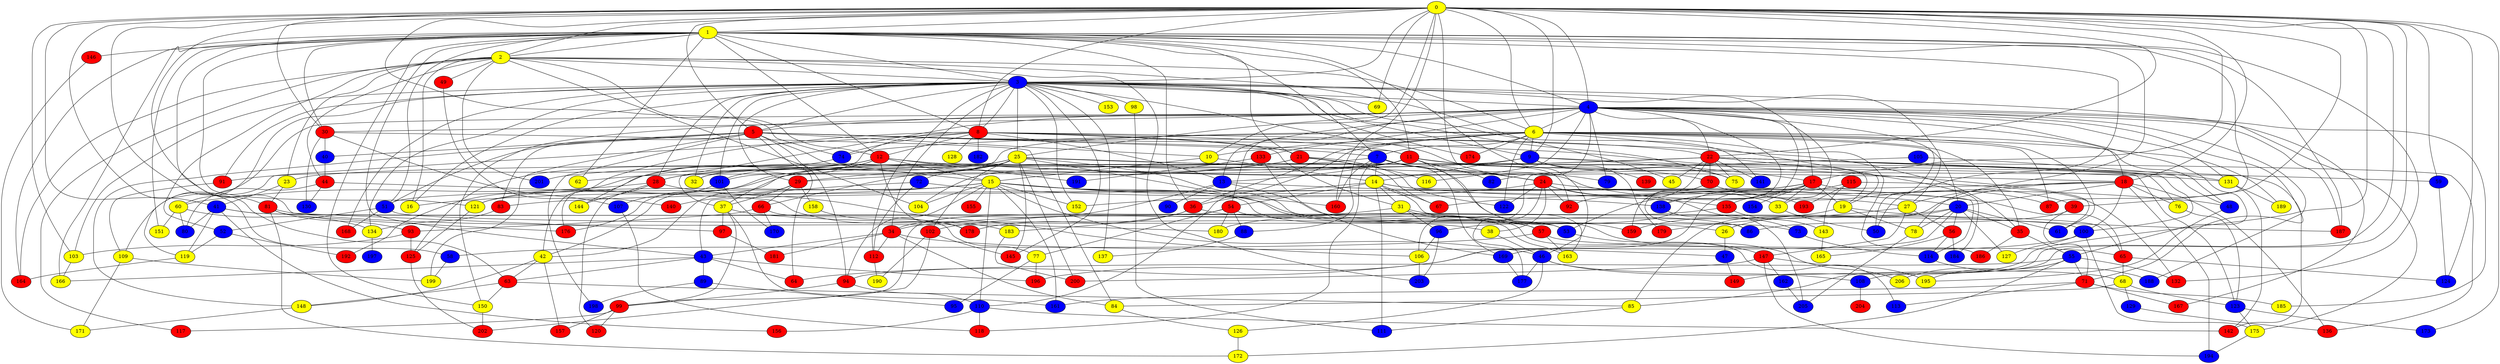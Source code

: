 graph {
0 [style = filled fillcolor = yellow];
1 [style = filled fillcolor = yellow];
2 [style = filled fillcolor = yellow];
3 [style = filled fillcolor = blue];
4 [style = filled fillcolor = blue];
5 [style = filled fillcolor = red];
6 [style = filled fillcolor = yellow];
7 [style = filled fillcolor = blue];
8 [style = filled fillcolor = red];
9 [style = filled fillcolor = blue];
10 [style = filled fillcolor = yellow];
11 [style = filled fillcolor = red];
12 [style = filled fillcolor = red];
13 [style = filled fillcolor = blue];
14 [style = filled fillcolor = yellow];
15 [style = filled fillcolor = yellow];
16 [style = filled fillcolor = yellow];
17 [style = filled fillcolor = red];
18 [style = filled fillcolor = red];
19 [style = filled fillcolor = yellow];
20 [style = filled fillcolor = blue];
21 [style = filled fillcolor = red];
22 [style = filled fillcolor = red];
23 [style = filled fillcolor = yellow];
24 [style = filled fillcolor = red];
25 [style = filled fillcolor = yellow];
26 [style = filled fillcolor = yellow];
27 [style = filled fillcolor = yellow];
28 [style = filled fillcolor = red];
29 [style = filled fillcolor = red];
30 [style = filled fillcolor = red];
31 [style = filled fillcolor = yellow];
32 [style = filled fillcolor = yellow];
33 [style = filled fillcolor = yellow];
34 [style = filled fillcolor = red];
35 [style = filled fillcolor = red];
36 [style = filled fillcolor = red];
37 [style = filled fillcolor = yellow];
38 [style = filled fillcolor = yellow];
39 [style = filled fillcolor = red];
40 [style = filled fillcolor = blue];
41 [style = filled fillcolor = blue];
42 [style = filled fillcolor = yellow];
43 [style = filled fillcolor = blue];
44 [style = filled fillcolor = red];
45 [style = filled fillcolor = yellow];
46 [style = filled fillcolor = blue];
47 [style = filled fillcolor = blue];
48 [style = filled fillcolor = blue];
49 [style = filled fillcolor = red];
50 [style = filled fillcolor = blue];
51 [style = filled fillcolor = blue];
52 [style = filled fillcolor = blue];
53 [style = filled fillcolor = blue];
54 [style = filled fillcolor = red];
55 [style = filled fillcolor = blue];
56 [style = filled fillcolor = red];
57 [style = filled fillcolor = red];
58 [style = filled fillcolor = blue];
59 [style = filled fillcolor = blue];
60 [style = filled fillcolor = yellow];
61 [style = filled fillcolor = blue];
62 [style = filled fillcolor = yellow];
63 [style = filled fillcolor = red];
64 [style = filled fillcolor = red];
65 [style = filled fillcolor = red];
66 [style = filled fillcolor = red];
67 [style = filled fillcolor = red];
68 [style = filled fillcolor = yellow];
69 [style = filled fillcolor = yellow];
70 [style = filled fillcolor = red];
71 [style = filled fillcolor = red];
72 [style = filled fillcolor = blue];
73 [style = filled fillcolor = blue];
74 [style = filled fillcolor = blue];
75 [style = filled fillcolor = yellow];
76 [style = filled fillcolor = yellow];
77 [style = filled fillcolor = yellow];
78 [style = filled fillcolor = yellow];
79 [style = filled fillcolor = blue];
80 [style = filled fillcolor = blue];
81 [style = filled fillcolor = red];
82 [style = filled fillcolor = blue];
83 [style = filled fillcolor = red];
84 [style = filled fillcolor = yellow];
85 [style = filled fillcolor = yellow];
86 [style = filled fillcolor = blue];
87 [style = filled fillcolor = red];
88 [style = filled fillcolor = blue];
89 [style = filled fillcolor = blue];
90 [style = filled fillcolor = blue];
91 [style = filled fillcolor = red];
92 [style = filled fillcolor = red];
93 [style = filled fillcolor = red];
94 [style = filled fillcolor = red];
95 [style = filled fillcolor = blue];
96 [style = filled fillcolor = blue];
97 [style = filled fillcolor = red];
98 [style = filled fillcolor = yellow];
99 [style = filled fillcolor = red];
100 [style = filled fillcolor = blue];
101 [style = filled fillcolor = blue];
102 [style = filled fillcolor = red];
103 [style = filled fillcolor = yellow];
104 [style = filled fillcolor = yellow];
105 [style = filled fillcolor = blue];
106 [style = filled fillcolor = yellow];
107 [style = filled fillcolor = blue];
108 [style = filled fillcolor = blue];
109 [style = filled fillcolor = yellow];
110 [style = filled fillcolor = blue];
111 [style = filled fillcolor = blue];
112 [style = filled fillcolor = red];
113 [style = filled fillcolor = blue];
114 [style = filled fillcolor = blue];
115 [style = filled fillcolor = red];
116 [style = filled fillcolor = yellow];
117 [style = filled fillcolor = red];
118 [style = filled fillcolor = red];
119 [style = filled fillcolor = yellow];
120 [style = filled fillcolor = red];
121 [style = filled fillcolor = yellow];
122 [style = filled fillcolor = blue];
123 [style = filled fillcolor = blue];
124 [style = filled fillcolor = blue];
125 [style = filled fillcolor = red];
126 [style = filled fillcolor = yellow];
127 [style = filled fillcolor = yellow];
128 [style = filled fillcolor = yellow];
129 [style = filled fillcolor = blue];
130 [style = filled fillcolor = blue];
131 [style = filled fillcolor = yellow];
132 [style = filled fillcolor = red];
133 [style = filled fillcolor = red];
134 [style = filled fillcolor = yellow];
135 [style = filled fillcolor = red];
136 [style = filled fillcolor = red];
137 [style = filled fillcolor = yellow];
138 [style = filled fillcolor = blue];
139 [style = filled fillcolor = red];
140 [style = filled fillcolor = red];
141 [style = filled fillcolor = blue];
142 [style = filled fillcolor = red];
143 [style = filled fillcolor = yellow];
144 [style = filled fillcolor = yellow];
145 [style = filled fillcolor = red];
146 [style = filled fillcolor = red];
147 [style = filled fillcolor = red];
148 [style = filled fillcolor = yellow];
149 [style = filled fillcolor = red];
150 [style = filled fillcolor = yellow];
151 [style = filled fillcolor = yellow];
152 [style = filled fillcolor = yellow];
153 [style = filled fillcolor = yellow];
154 [style = filled fillcolor = blue];
155 [style = filled fillcolor = red];
156 [style = filled fillcolor = red];
157 [style = filled fillcolor = red];
158 [style = filled fillcolor = yellow];
159 [style = filled fillcolor = red];
160 [style = filled fillcolor = red];
161 [style = filled fillcolor = blue];
162 [style = filled fillcolor = blue];
163 [style = filled fillcolor = yellow];
164 [style = filled fillcolor = red];
165 [style = filled fillcolor = yellow];
166 [style = filled fillcolor = yellow];
167 [style = filled fillcolor = red];
168 [style = filled fillcolor = red];
169 [style = filled fillcolor = blue];
170 [style = filled fillcolor = blue];
171 [style = filled fillcolor = yellow];
172 [style = filled fillcolor = yellow];
173 [style = filled fillcolor = blue];
174 [style = filled fillcolor = red];
175 [style = filled fillcolor = yellow];
176 [style = filled fillcolor = red];
177 [style = filled fillcolor = blue];
178 [style = filled fillcolor = red];
179 [style = filled fillcolor = red];
180 [style = filled fillcolor = yellow];
181 [style = filled fillcolor = red];
182 [style = filled fillcolor = blue];
183 [style = filled fillcolor = yellow];
184 [style = filled fillcolor = blue];
185 [style = filled fillcolor = yellow];
186 [style = filled fillcolor = red];
187 [style = filled fillcolor = red];
188 [style = filled fillcolor = blue];
189 [style = filled fillcolor = yellow];
190 [style = filled fillcolor = yellow];
191 [style = filled fillcolor = blue];
192 [style = filled fillcolor = red];
193 [style = filled fillcolor = red];
194 [style = filled fillcolor = blue];
195 [style = filled fillcolor = yellow];
196 [style = filled fillcolor = red];
197 [style = filled fillcolor = blue];
198 [style = filled fillcolor = blue];
199 [style = filled fillcolor = yellow];
200 [style = filled fillcolor = red];
201 [style = filled fillcolor = blue];
202 [style = filled fillcolor = red];
203 [style = filled fillcolor = blue];
204 [style = filled fillcolor = red];
205 [style = filled fillcolor = blue];
206 [style = filled fillcolor = yellow];
0 -- 4;
0 -- 3;
0 -- 2;
0 -- 1;
0 -- 5;
0 -- 6;
0 -- 8;
0 -- 9;
0 -- 10;
0 -- 17;
0 -- 18;
0 -- 22;
0 -- 24;
0 -- 30;
0 -- 39;
0 -- 41;
0 -- 58;
0 -- 59;
0 -- 63;
0 -- 69;
0 -- 74;
0 -- 85;
0 -- 97;
0 -- 103;
0 -- 108;
0 -- 124;
0 -- 149;
0 -- 160;
0 -- 173;
1 -- 2;
1 -- 3;
1 -- 4;
1 -- 7;
1 -- 8;
1 -- 11;
1 -- 12;
1 -- 21;
1 -- 30;
1 -- 36;
1 -- 43;
1 -- 46;
1 -- 50;
1 -- 51;
1 -- 62;
1 -- 78;
1 -- 81;
1 -- 87;
1 -- 121;
1 -- 132;
1 -- 146;
1 -- 150;
1 -- 151;
1 -- 164;
1 -- 166;
1 -- 187;
2 -- 3;
2 -- 6;
2 -- 12;
2 -- 16;
2 -- 23;
2 -- 44;
2 -- 45;
2 -- 49;
2 -- 52;
2 -- 104;
2 -- 117;
2 -- 164;
2 -- 201;
2 -- 203;
3 -- 4;
3 -- 5;
3 -- 8;
3 -- 9;
3 -- 16;
3 -- 17;
3 -- 25;
3 -- 27;
3 -- 28;
3 -- 29;
3 -- 32;
3 -- 34;
3 -- 60;
3 -- 69;
3 -- 75;
3 -- 91;
3 -- 92;
3 -- 98;
3 -- 101;
3 -- 103;
3 -- 112;
3 -- 134;
3 -- 137;
3 -- 141;
3 -- 145;
3 -- 152;
3 -- 153;
3 -- 167;
3 -- 168;
3 -- 174;
4 -- 5;
4 -- 6;
4 -- 13;
4 -- 18;
4 -- 22;
4 -- 25;
4 -- 30;
4 -- 33;
4 -- 37;
4 -- 50;
4 -- 53;
4 -- 54;
4 -- 55;
4 -- 71;
4 -- 79;
4 -- 82;
4 -- 116;
4 -- 119;
4 -- 131;
4 -- 133;
4 -- 138;
4 -- 150;
4 -- 175;
4 -- 185;
4 -- 187;
4 -- 188;
5 -- 7;
5 -- 10;
5 -- 11;
5 -- 15;
5 -- 19;
5 -- 22;
5 -- 40;
5 -- 51;
5 -- 64;
5 -- 83;
5 -- 94;
5 -- 148;
5 -- 198;
5 -- 199;
6 -- 7;
6 -- 9;
6 -- 10;
6 -- 19;
6 -- 20;
6 -- 35;
6 -- 36;
6 -- 48;
6 -- 61;
6 -- 74;
6 -- 87;
6 -- 88;
6 -- 101;
6 -- 110;
6 -- 122;
6 -- 174;
6 -- 186;
6 -- 189;
7 -- 14;
7 -- 24;
7 -- 32;
7 -- 79;
7 -- 118;
7 -- 159;
7 -- 160;
7 -- 169;
8 -- 11;
8 -- 12;
8 -- 13;
8 -- 21;
8 -- 31;
8 -- 32;
8 -- 35;
8 -- 42;
8 -- 74;
8 -- 109;
8 -- 128;
8 -- 182;
9 -- 14;
9 -- 17;
9 -- 61;
9 -- 75;
9 -- 121;
9 -- 139;
9 -- 179;
9 -- 201;
10 -- 14;
10 -- 15;
11 -- 13;
11 -- 24;
11 -- 28;
11 -- 42;
11 -- 59;
11 -- 62;
11 -- 70;
11 -- 76;
11 -- 82;
11 -- 206;
12 -- 15;
12 -- 18;
12 -- 37;
12 -- 91;
12 -- 101;
12 -- 131;
12 -- 176;
12 -- 178;
12 -- 191;
13 -- 20;
13 -- 34;
13 -- 86;
13 -- 90;
14 -- 31;
14 -- 36;
14 -- 54;
14 -- 65;
14 -- 67;
14 -- 111;
14 -- 114;
14 -- 163;
15 -- 16;
15 -- 26;
15 -- 46;
15 -- 51;
15 -- 57;
15 -- 94;
15 -- 104;
15 -- 110;
15 -- 121;
15 -- 135;
15 -- 152;
15 -- 155;
15 -- 160;
15 -- 161;
17 -- 19;
17 -- 33;
17 -- 39;
17 -- 43;
17 -- 67;
17 -- 96;
17 -- 138;
17 -- 154;
17 -- 196;
18 -- 20;
18 -- 27;
18 -- 76;
18 -- 83;
18 -- 85;
18 -- 100;
18 -- 136;
18 -- 194;
19 -- 78;
19 -- 159;
19 -- 187;
20 -- 26;
20 -- 34;
20 -- 35;
20 -- 56;
20 -- 61;
20 -- 64;
20 -- 78;
20 -- 127;
21 -- 29;
21 -- 67;
21 -- 116;
21 -- 122;
21 -- 192;
22 -- 23;
22 -- 45;
22 -- 48;
22 -- 70;
22 -- 75;
22 -- 92;
22 -- 100;
22 -- 104;
22 -- 136;
22 -- 141;
22 -- 142;
22 -- 184;
23 -- 41;
23 -- 81;
24 -- 33;
24 -- 38;
24 -- 48;
24 -- 73;
24 -- 92;
24 -- 122;
24 -- 152;
24 -- 177;
24 -- 193;
25 -- 27;
25 -- 28;
25 -- 29;
25 -- 53;
25 -- 57;
25 -- 66;
25 -- 72;
25 -- 102;
25 -- 123;
25 -- 125;
25 -- 145;
25 -- 176;
25 -- 200;
26 -- 47;
27 -- 56;
27 -- 147;
27 -- 179;
28 -- 60;
28 -- 106;
28 -- 120;
28 -- 144;
29 -- 37;
29 -- 42;
29 -- 66;
29 -- 158;
30 -- 40;
30 -- 84;
30 -- 107;
30 -- 130;
31 -- 57;
31 -- 65;
31 -- 96;
31 -- 102;
33 -- 50;
34 -- 43;
34 -- 47;
34 -- 84;
34 -- 112;
34 -- 181;
35 -- 55;
35 -- 186;
36 -- 163;
36 -- 178;
36 -- 183;
37 -- 38;
37 -- 97;
37 -- 99;
37 -- 161;
38 -- 46;
39 -- 71;
39 -- 86;
40 -- 44;
41 -- 53;
41 -- 80;
41 -- 100;
41 -- 119;
41 -- 156;
42 -- 63;
42 -- 148;
42 -- 157;
43 -- 63;
43 -- 64;
43 -- 89;
43 -- 166;
43 -- 196;
44 -- 80;
44 -- 130;
44 -- 183;
46 -- 68;
46 -- 108;
46 -- 126;
46 -- 177;
47 -- 149;
48 -- 195;
49 -- 140;
51 -- 52;
51 -- 73;
51 -- 168;
52 -- 119;
52 -- 192;
53 -- 147;
54 -- 77;
54 -- 88;
54 -- 99;
54 -- 113;
54 -- 180;
55 -- 71;
55 -- 94;
55 -- 132;
55 -- 172;
55 -- 195;
55 -- 206;
56 -- 114;
56 -- 165;
56 -- 184;
57 -- 58;
57 -- 65;
57 -- 163;
58 -- 199;
59 -- 124;
60 -- 80;
60 -- 134;
60 -- 151;
63 -- 85;
63 -- 148;
63 -- 150;
65 -- 68;
65 -- 124;
66 -- 77;
66 -- 93;
66 -- 170;
68 -- 84;
68 -- 123;
68 -- 129;
70 -- 86;
70 -- 87;
70 -- 159;
71 -- 113;
71 -- 161;
71 -- 167;
71 -- 185;
72 -- 112;
72 -- 138;
72 -- 140;
73 -- 114;
74 -- 144;
76 -- 123;
77 -- 95;
77 -- 196;
78 -- 205;
81 -- 93;
81 -- 172;
81 -- 176;
81 -- 180;
83 -- 134;
84 -- 126;
85 -- 111;
88 -- 137;
89 -- 95;
89 -- 198;
91 -- 109;
93 -- 103;
93 -- 125;
94 -- 99;
94 -- 110;
96 -- 106;
96 -- 203;
97 -- 181;
98 -- 111;
99 -- 117;
99 -- 120;
99 -- 157;
100 -- 127;
100 -- 169;
100 -- 175;
101 -- 107;
101 -- 170;
102 -- 145;
102 -- 190;
102 -- 202;
103 -- 166;
105 -- 106;
105 -- 131;
106 -- 203;
107 -- 118;
108 -- 204;
109 -- 171;
109 -- 199;
110 -- 118;
110 -- 142;
110 -- 156;
112 -- 190;
114 -- 188;
115 -- 132;
115 -- 135;
115 -- 143;
115 -- 193;
119 -- 164;
121 -- 125;
123 -- 173;
123 -- 175;
125 -- 202;
126 -- 172;
129 -- 136;
131 -- 142;
131 -- 189;
133 -- 169;
133 -- 191;
134 -- 197;
135 -- 143;
135 -- 180;
138 -- 205;
143 -- 165;
146 -- 171;
147 -- 162;
147 -- 194;
147 -- 195;
147 -- 200;
148 -- 171;
150 -- 202;
158 -- 178;
162 -- 205;
169 -- 177;
175 -- 194;
183 -- 200;
}
